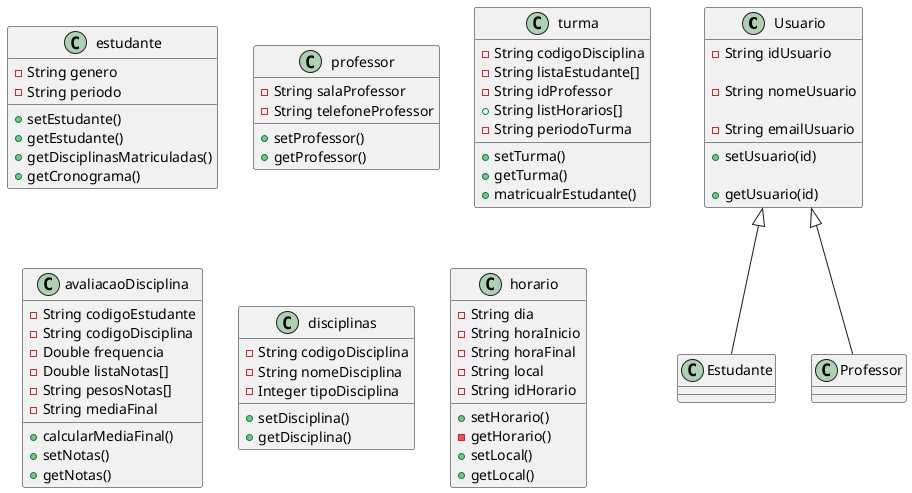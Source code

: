 @startuml
Usuario <|-- Estudante

Usuario <|-- Professor

Class Usuario{

- String idUsuario

- String nomeUsuario

- String emailUsuario

+setUsuario(id)

+getUsuario(id)

}

Class estudante{
- String genero 
- String periodo 
+ setEstudante() 
+ getEstudante()
+ getDisciplinasMatriculadas() 
+ getCronograma() 
}

Class professor{ 
- String salaProfessor 
- String telefoneProfessor 
+ setProfessor() 
+ getProfessor() 
}

Class turma{
- String codigoDisciplina 
- String listaEstudante[]
- String idProfessor 
+ String listHorarios[]
- String periodoTurma
+ setTurma() 
+ getTurma() 
+ matricualrEstudante() 
}

Class avaliacaoDisciplina{
- String codigoEstudante
- String codigoDisciplina 
- Double frequencia
- Double listaNotas[]
- String pesosNotas[]
- String mediaFinal 
+ calcularMediaFinal()
+ setNotas() 
+ getNotas() 
}

Class disciplinas{
- String codigoDisciplina 
- String nomeDisciplina
- Integer tipoDisciplina
+ setDisciplina()
+ getDisciplina()
}

Class horario{
- String dia 
- String horaInicio 
- String horaFinal 
- String local 
- String idHorario 
+ setHorario() 
- getHorario()
+ setLocal()
+ getLocal()
}

@enduml
